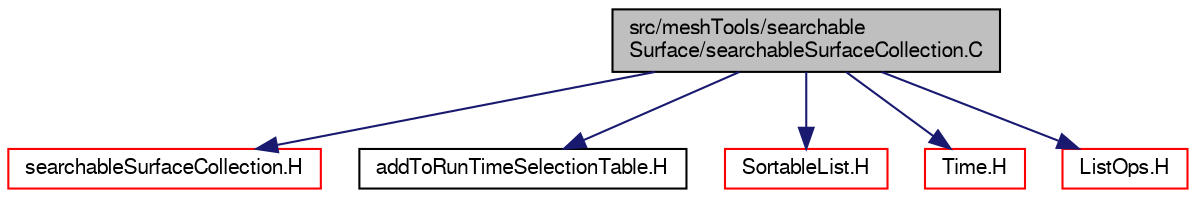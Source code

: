 digraph "src/meshTools/searchableSurface/searchableSurfaceCollection.C"
{
  bgcolor="transparent";
  edge [fontname="FreeSans",fontsize="10",labelfontname="FreeSans",labelfontsize="10"];
  node [fontname="FreeSans",fontsize="10",shape=record];
  Node0 [label="src/meshTools/searchable\lSurface/searchableSurfaceCollection.C",height=0.2,width=0.4,color="black", fillcolor="grey75", style="filled", fontcolor="black"];
  Node0 -> Node1 [color="midnightblue",fontsize="10",style="solid",fontname="FreeSans"];
  Node1 [label="searchableSurfaceCollection.H",height=0.2,width=0.4,color="red",URL="$a07826.html"];
  Node0 -> Node233 [color="midnightblue",fontsize="10",style="solid",fontname="FreeSans"];
  Node233 [label="addToRunTimeSelectionTable.H",height=0.2,width=0.4,color="black",URL="$a09263.html",tooltip="Macros for easy insertion into run-time selection tables. "];
  Node0 -> Node234 [color="midnightblue",fontsize="10",style="solid",fontname="FreeSans"];
  Node234 [label="SortableList.H",height=0.2,width=0.4,color="red",URL="$a08738.html"];
  Node0 -> Node235 [color="midnightblue",fontsize="10",style="solid",fontname="FreeSans"];
  Node235 [label="Time.H",height=0.2,width=0.4,color="red",URL="$a09311.html"];
  Node0 -> Node83 [color="midnightblue",fontsize="10",style="solid",fontname="FreeSans"];
  Node83 [label="ListOps.H",height=0.2,width=0.4,color="red",URL="$a08687.html",tooltip="Various functions to operate on Lists. "];
}
